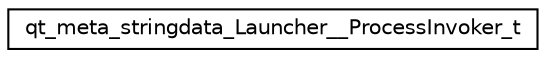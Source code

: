 digraph G
{
  edge [fontname="Helvetica",fontsize="10",labelfontname="Helvetica",labelfontsize="10"];
  node [fontname="Helvetica",fontsize="10",shape=record];
  rankdir="LR";
  Node1 [label="qt_meta_stringdata_Launcher__ProcessInvoker_t",height=0.2,width=0.4,color="black", fillcolor="white", style="filled",URL="$structqt__meta__stringdata___launcher_____process_invoker__t.html"];
}
